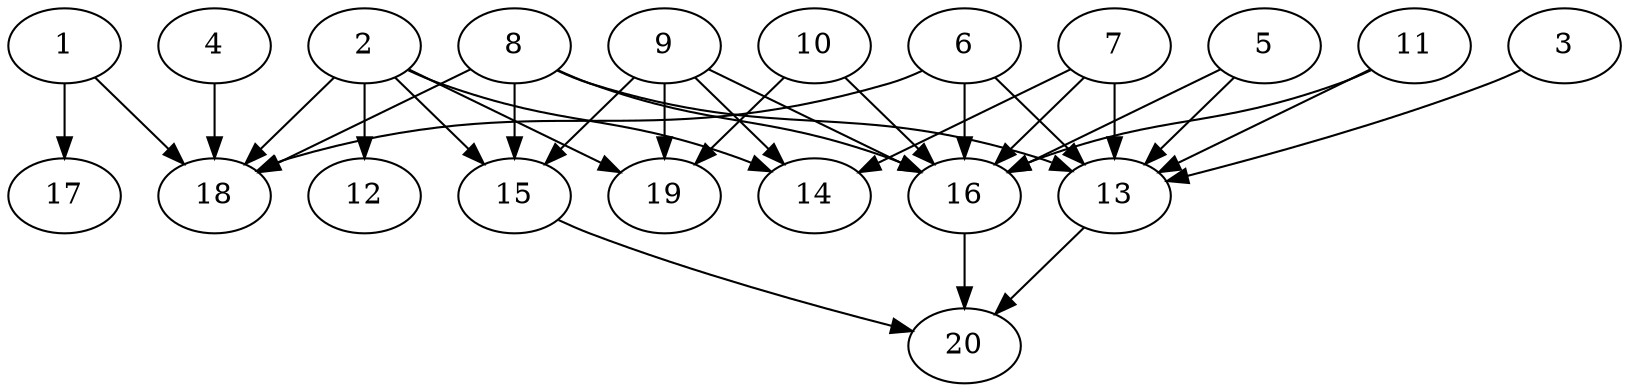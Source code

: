 // DAG automatically generated by daggen at Tue Jul 23 14:25:45 2019
// ./daggen --dot -n 20 --ccr 0.4 --fat 0.7 --regular 0.5 --density 0.6 --mindata 5242880 --maxdata 52428800 
digraph G {
  1 [size="77662720", alpha="0.02", expect_size="31065088"] 
  1 -> 17 [size ="31065088"]
  1 -> 18 [size ="31065088"]
  2 [size="96184320", alpha="0.09", expect_size="38473728"] 
  2 -> 12 [size ="38473728"]
  2 -> 14 [size ="38473728"]
  2 -> 15 [size ="38473728"]
  2 -> 18 [size ="38473728"]
  2 -> 19 [size ="38473728"]
  3 [size="130734080", alpha="0.12", expect_size="52293632"] 
  3 -> 13 [size ="52293632"]
  4 [size="21150720", alpha="0.18", expect_size="8460288"] 
  4 -> 18 [size ="8460288"]
  5 [size="96622080", alpha="0.14", expect_size="38648832"] 
  5 -> 13 [size ="38648832"]
  5 -> 16 [size ="38648832"]
  6 [size="36935680", alpha="0.18", expect_size="14774272"] 
  6 -> 13 [size ="14774272"]
  6 -> 16 [size ="14774272"]
  6 -> 18 [size ="14774272"]
  7 [size="17208320", alpha="0.05", expect_size="6883328"] 
  7 -> 13 [size ="6883328"]
  7 -> 14 [size ="6883328"]
  7 -> 16 [size ="6883328"]
  8 [size="119969280", alpha="0.00", expect_size="47987712"] 
  8 -> 13 [size ="47987712"]
  8 -> 15 [size ="47987712"]
  8 -> 16 [size ="47987712"]
  8 -> 18 [size ="47987712"]
  9 [size="87160320", alpha="0.16", expect_size="34864128"] 
  9 -> 14 [size ="34864128"]
  9 -> 15 [size ="34864128"]
  9 -> 16 [size ="34864128"]
  9 -> 19 [size ="34864128"]
  10 [size="64842240", alpha="0.07", expect_size="25936896"] 
  10 -> 16 [size ="25936896"]
  10 -> 19 [size ="25936896"]
  11 [size="108707840", alpha="0.06", expect_size="43483136"] 
  11 -> 13 [size ="43483136"]
  11 -> 16 [size ="43483136"]
  12 [size="118397440", alpha="0.19", expect_size="47358976"] 
  13 [size="55078400", alpha="0.05", expect_size="22031360"] 
  13 -> 20 [size ="22031360"]
  14 [size="127946240", alpha="0.07", expect_size="51178496"] 
  15 [size="118937600", alpha="0.20", expect_size="47575040"] 
  15 -> 20 [size ="47575040"]
  16 [size="81018880", alpha="0.01", expect_size="32407552"] 
  16 -> 20 [size ="32407552"]
  17 [size="69575680", alpha="0.07", expect_size="27830272"] 
  18 [size="98595840", alpha="0.12", expect_size="39438336"] 
  19 [size="98734080", alpha="0.15", expect_size="39493632"] 
  20 [size="73031680", alpha="0.16", expect_size="29212672"] 
}
